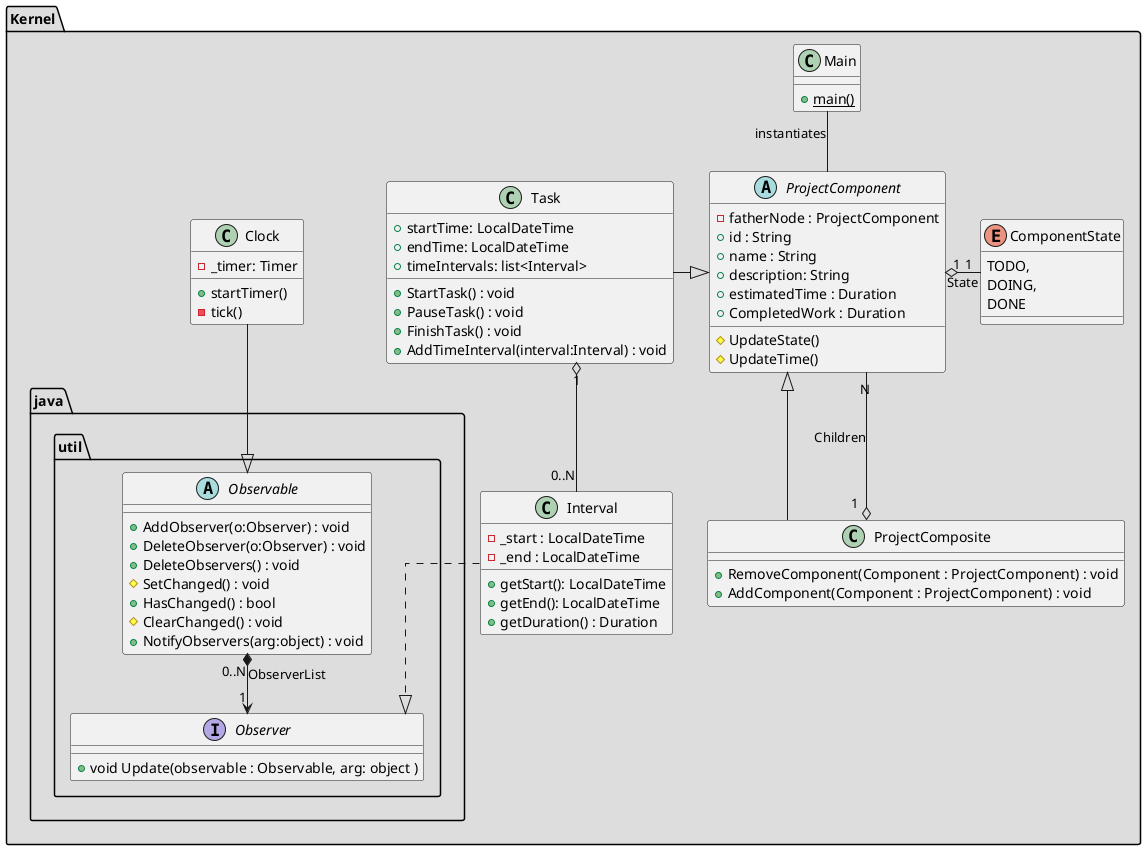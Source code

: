 @startuml

skinparam linetype ortho

/' Tests '/
/' package "Testing" #DDDDDD {
      class MainTests {
      }
      Abstract IProject {
      }
      class ProjectTests {
      }
      class TaskTests {
      }
} '/


/' Back End '/
package "Kernel" #DDDDDD {
  class Main {
    +{static}main()
  }

  Abstract ProjectComponent {
      -fatherNode : ProjectComponent
      +id : String
      +name : String
      +description: String
      +estimatedTime : Duration
      +CompletedWork : Duration
      #UpdateState()
      #UpdateTime()
  }

  class ProjectComposite {
     +RemoveComponent(Component : ProjectComponent) : void
     +AddComponent(Component : ProjectComponent) : void
   }

  class Task {
    +startTime: LocalDateTime
    +endTime: LocalDateTime
    +timeIntervals: list<Interval>
    +StartTask() : void
    +PauseTask() : void
    +FinishTask() : void
    +AddTimeInterval(interval:Interval) : void
  }

  enum ComponentState {
    TODO,
    DOING,
    DONE
  }

  class Interval {
    -_start : LocalDateTime
    -_end : LocalDateTime
    /'+StartCounting() : void
    +PauseCounting() : void
    +StopCounting() : void'/
    +getStart(): LocalDateTime
    +getEnd(): LocalDateTime
    +getDuration() : Duration
  }

  class Clock{
  -_timer: Timer
  +startTimer()
  -tick()

  }

  package "java.util"
  {
      abstract Observable {
        +AddObserver(o:Observer) : void
        +DeleteObserver(o:Observer) : void
        +DeleteObservers() : void
        #SetChanged() : void
        +HasChanged() : bool
        #ClearChanged() : void
        +NotifyObservers(arg:object) : void
      }
      interface Observer
      {
           +void Update(observable : Observable, arg: object )
      }
      Observable "0..N" *--> "1" Observer:ObserverList
  }

}

/' Relationship '/
  Task -right-|> ProjectComponent
  ProjectComponent "1" o-right- "1" ComponentState : State
  ProjectComponent <|-- ProjectComposite
  ProjectComponent "N" --o "1" ProjectComposite : Children
  Task "1" o-- "0..N" Interval
  Interval ..|> Observer
  Main -- ProjectComponent: "instantiates"
  Clock --|> Observable

@enduml
